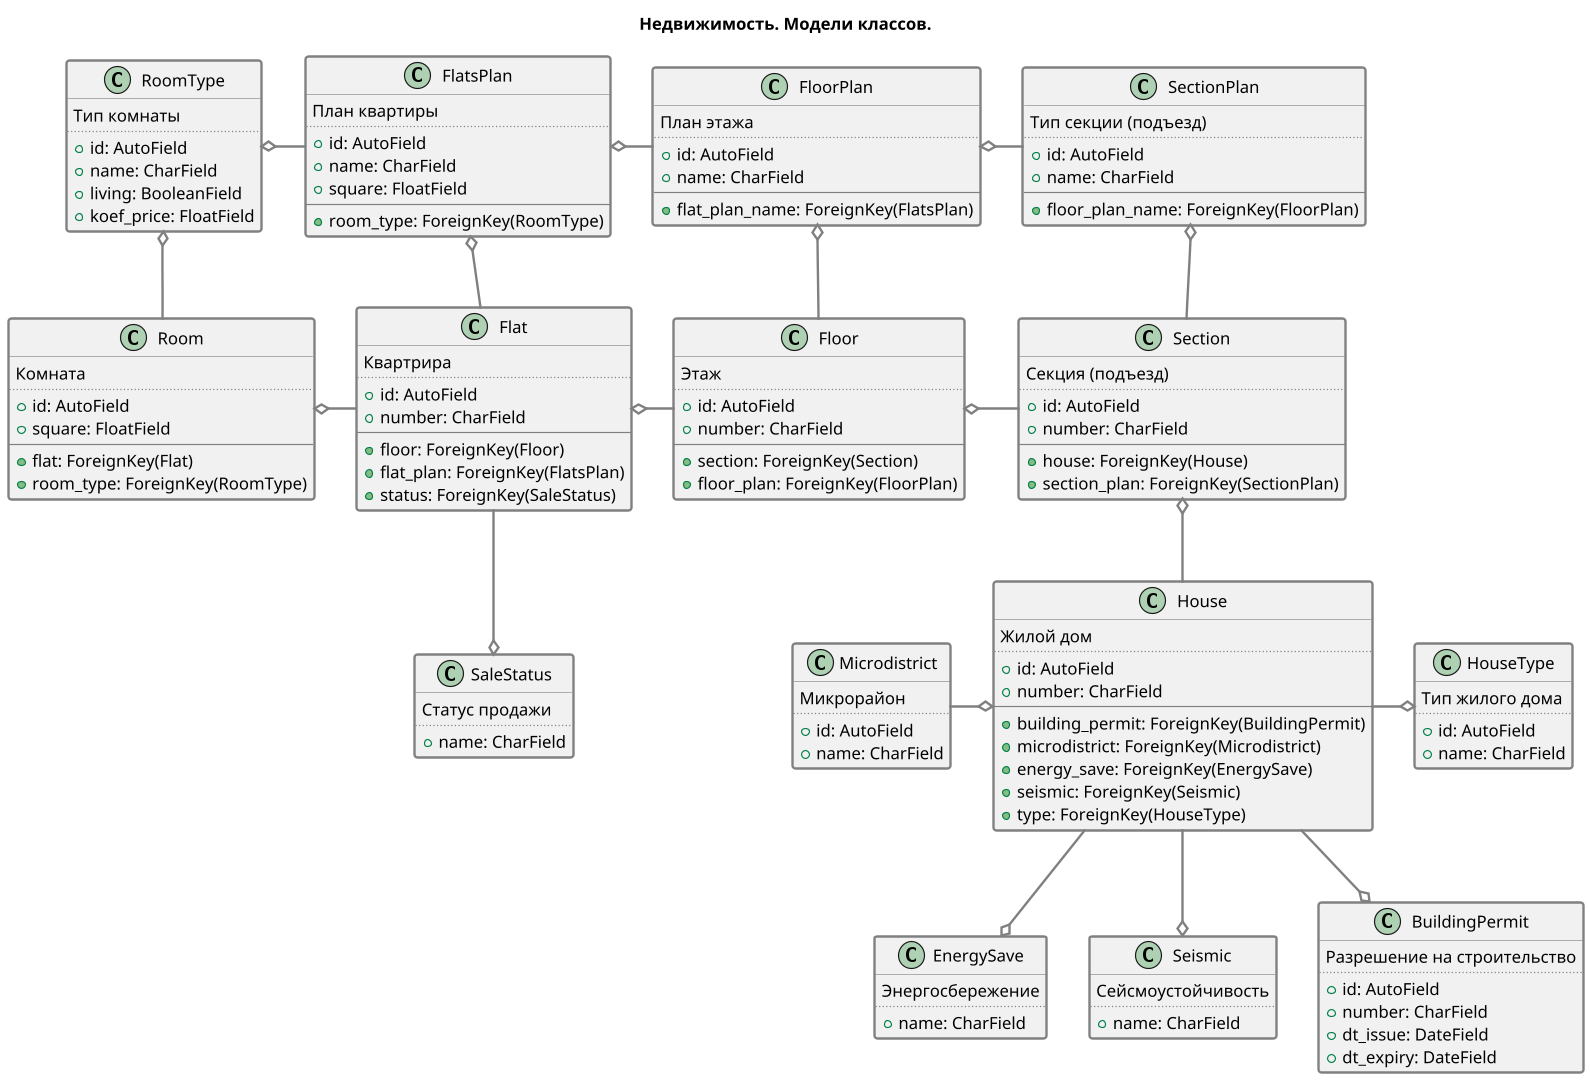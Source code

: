 @startuml

scale 1920*1080
hide class empty members

title 
	Недвижимость. Модели классов. 
end title
  
class EnergySave ##[bold]grey{
    Энергосбережение
	..
	+ name: CharField
}

class Seismic ##[bold]grey{
    Сейсмоустойчивость
	..
	+ name: CharField
}

class SaleStatus ##[bold]grey{
    Статус продажи
	..
	+ name: CharField
}

class BuildingPermit ##[bold]grey{
    Разрешение на строительство
	..
	+ id: AutoField
	+ number: CharField
	+ dt_issue: DateField
	+ dt_expiry: DateField
}

class HouseType ##[bold]grey{
    Тип жилого дома
	..
	+ id: AutoField
	+ name: CharField
}

class Microdistrict ##[bold]grey{
    Микрорайон
	..
	+ id: AutoField
	+ name: CharField
}

class House ##[bold]grey{
    Жилой дом
	..
	+ id: AutoField
	+ number: CharField
	--
	+ building_permit: ForeignKey(BuildingPermit)
	+ microdistrict: ForeignKey(Microdistrict)
	+ energy_save: ForeignKey(EnergySave)
	+ seismic: ForeignKey(Seismic)
	+ type: ForeignKey(HouseType)
}

class SectionPlan ##[bold]grey{
    Тип секции (подъезд)
	..
	+ id: AutoField
	+ name: CharField
	--
	+ floor_plan_name: ForeignKey(FloorPlan)
}

class Section ##[bold]grey{
    Секция (подъезд)
	..
	+ id: AutoField
	+ number: CharField
	--
	+ house: ForeignKey(House)
	+ section_plan: ForeignKey(SectionPlan)
}

class FloorPlan ##[bold]grey{
    План этажа
	..
	+ id: AutoField
	+ name: CharField
	--
	+ flat_plan_name: ForeignKey(FlatsPlan)
}

class Floor ##[bold]grey{
    Этаж
	..
	+ id: AutoField
	+ number: CharField
	--
	+ section: ForeignKey(Section)
	+ floor_plan: ForeignKey(FloorPlan)
}

class RoomType ##[bold]grey{
    Тип комнаты
	..
	+ id: AutoField
	+ name: CharField
	+ living: BooleanField
	+ koef_price: FloatField
}

class Room ##[bold]grey{
    Комната
	..
    + id: AutoField
    + square: FloatField
	--
    + flat: ForeignKey(Flat)
    + room_type: ForeignKey(RoomType)
}

class FlatsPlan ##[bold]grey{
    План квартиры
	..
	+ id: AutoField
	+ name: CharField
	+ square: FloatField
	--
	+ room_type: ForeignKey(RoomType)
}

class Flat ##[bold]grey{
    Квартрира
	..
	+ id: AutoField
	+ number: CharField
	--
	+ floor: ForeignKey(Floor)
	+ flat_plan: ForeignKey(FlatsPlan)
	+ status: ForeignKey(SaleStatus)
}

FlatsPlan    -[#grey,bold]l-o  RoomType 
FloorPlan    -[#grey,bold]l-o  FlatsPlan
SectionPlan  -[#grey,bold]l-o  FloorPlan

RoomType    o-[#grey,bold]-    Room
FlatsPlan   o-[#grey,bold]-    Flat
FloorPlan   o-[#grey,bold]-    Floor
SectionPlan o-[#grey,bold]-    Section

Room        o-[#grey,bold]r-   Flat
Flat        o-[#grey,bold]r-   Floor
Floor       o-[#grey,bold]r-   Section
Section     o-[#grey,bold]d-   House   

Flat         -[#grey,bold]d-o  SaleStatus
House        -[#grey,bold]d-o  EnergySave
House        -[#grey,bold]d-o  Seismic
House        -[#grey,bold]d-o  BuildingPermit
House        -[#grey,bold]r-o  HouseType
House       o-[#grey,bold]l-   Microdistrict

@enduml
